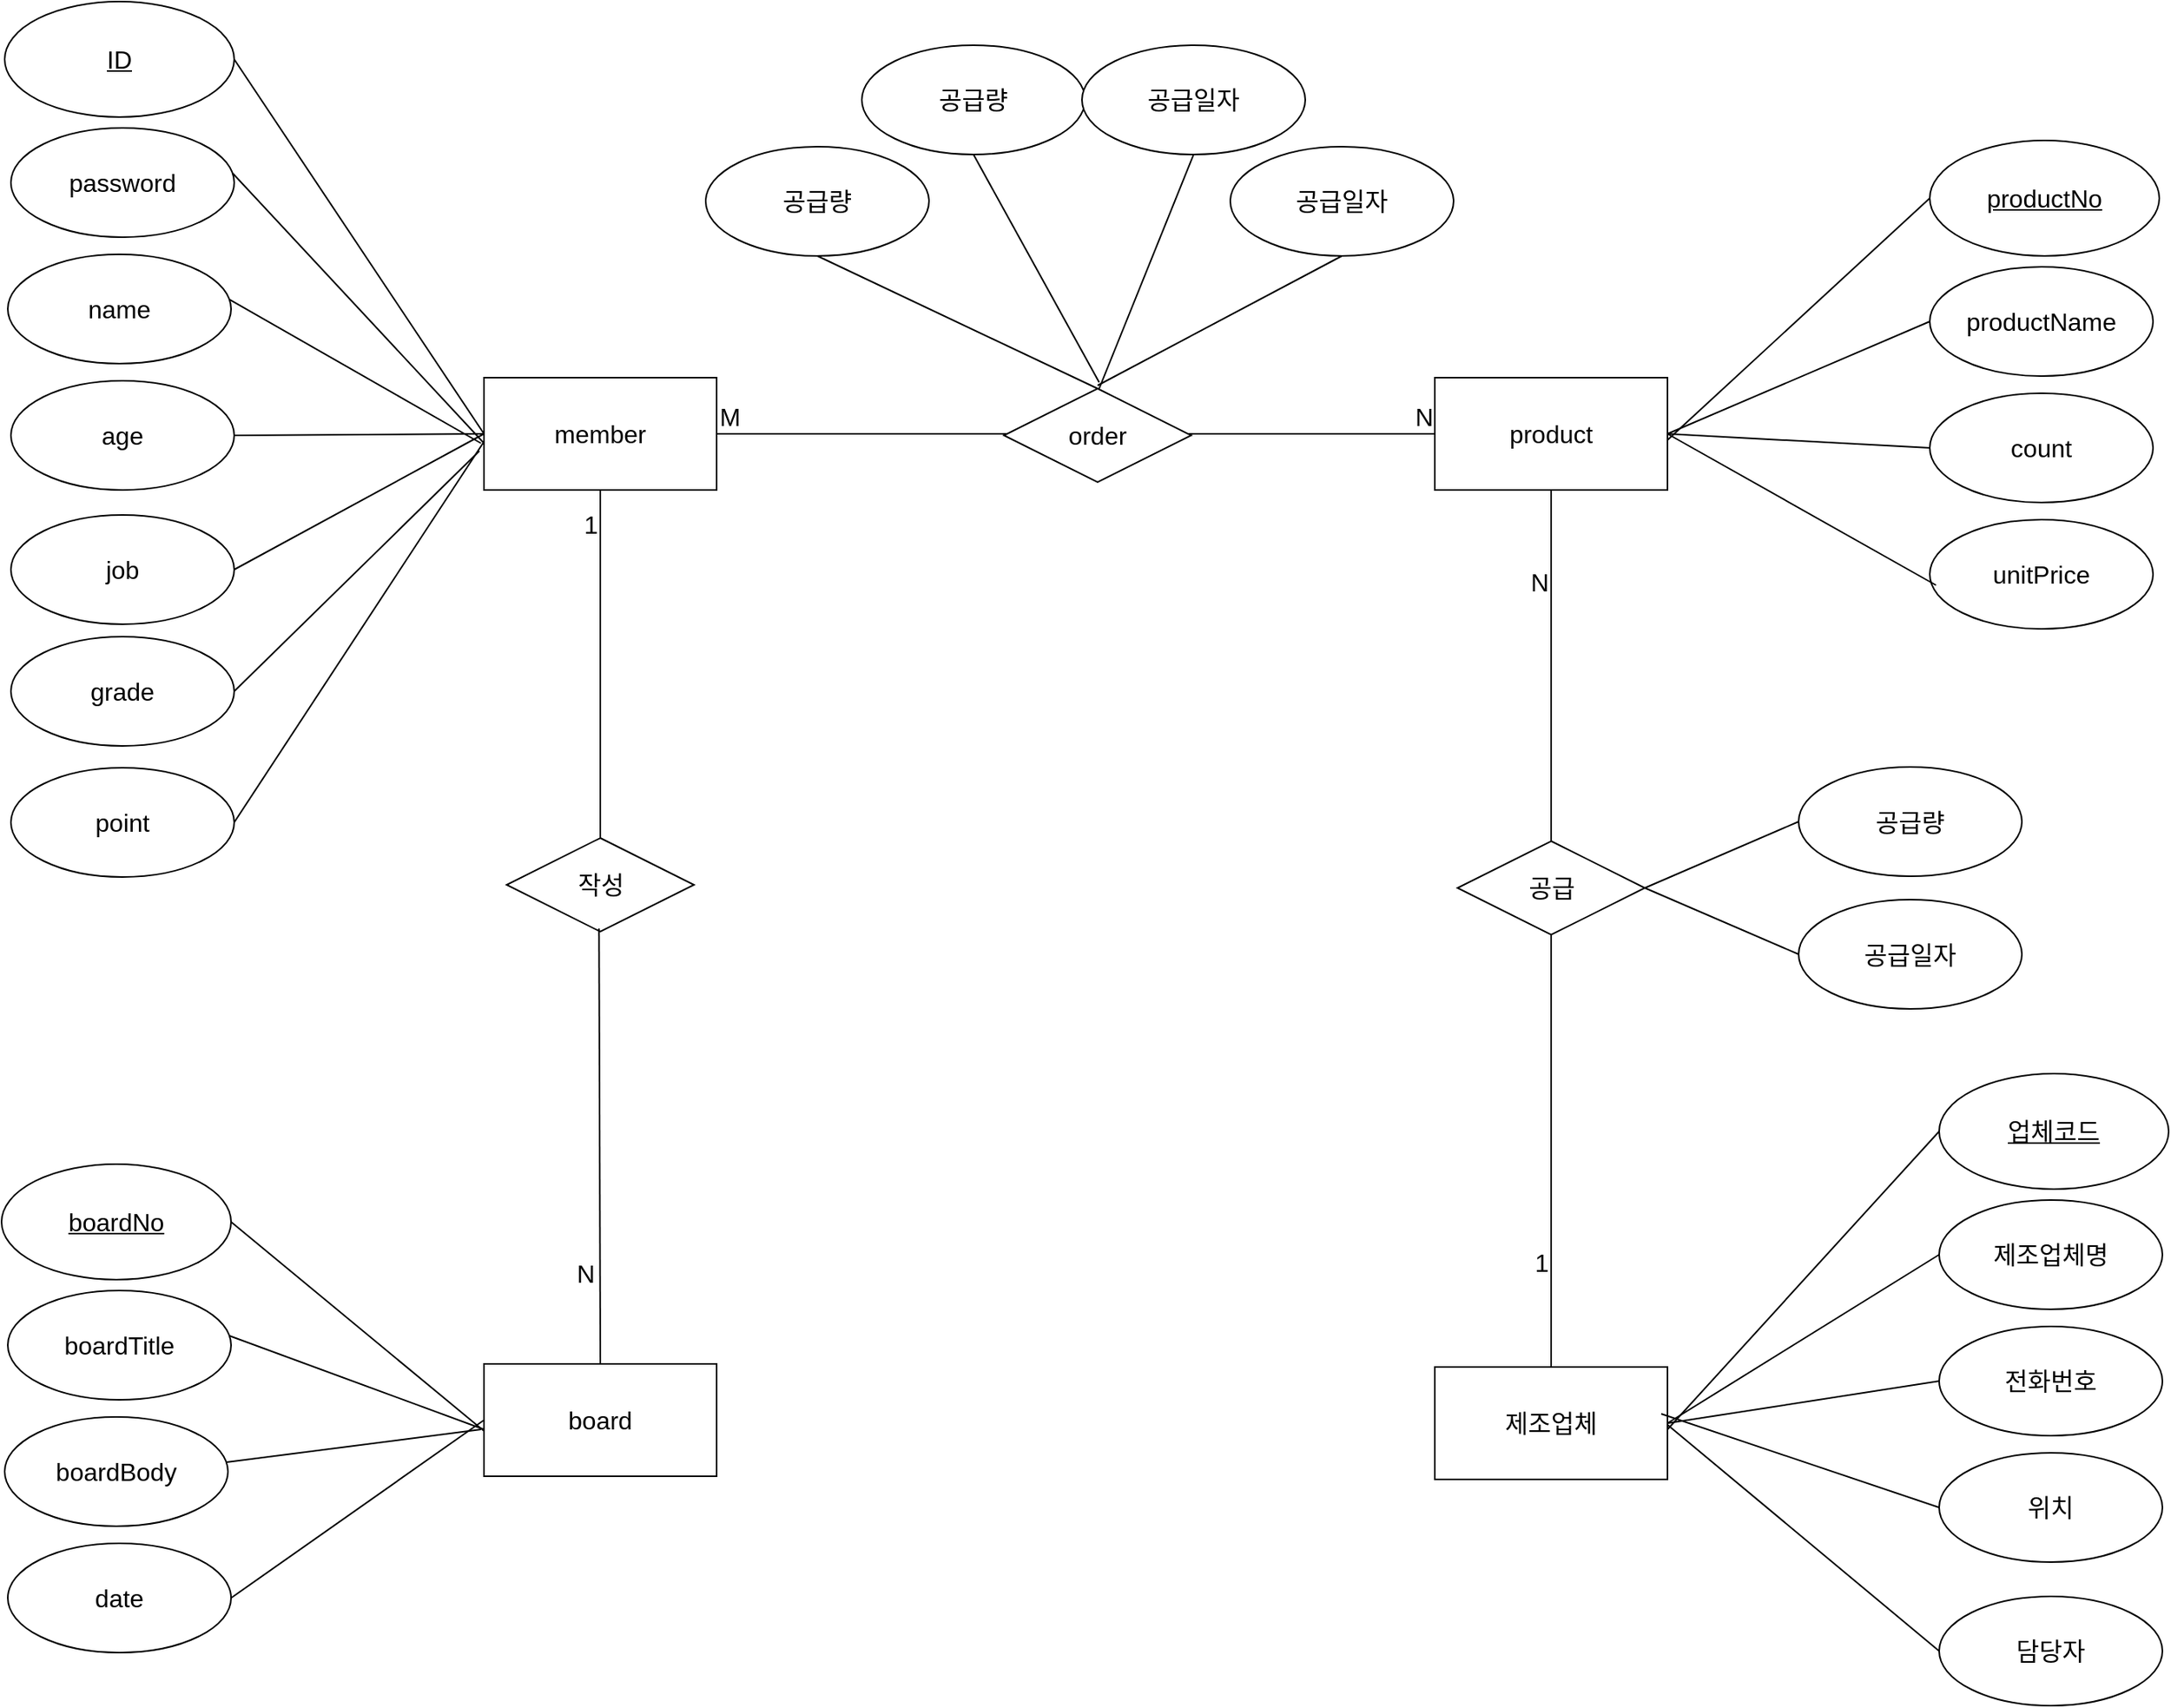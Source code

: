 <mxfile version="23.0.2" type="github" pages="2">
  <diagram name="ERD" id="-iIaKk1JBzuQC21Vn2Nd">
    <mxGraphModel dx="1417" dy="1983" grid="0" gridSize="10" guides="1" tooltips="1" connect="1" arrows="1" fold="1" page="0" pageScale="1" pageWidth="827" pageHeight="1169" math="0" shadow="0">
      <root>
        <mxCell id="0" />
        <mxCell id="1" parent="0" />
        <mxCell id="GRcVjbDo0aJ7J6Tk5DBw-1" value="member" style="html=1;dashed=0;whiteSpace=wrap;fontSize=16;" vertex="1" parent="1">
          <mxGeometry x="22" y="-545" width="149" height="72" as="geometry" />
        </mxCell>
        <mxCell id="GRcVjbDo0aJ7J6Tk5DBw-2" value="product" style="html=1;dashed=0;whiteSpace=wrap;fontSize=16;" vertex="1" parent="1">
          <mxGeometry x="631" y="-545" width="149" height="72" as="geometry" />
        </mxCell>
        <mxCell id="GRcVjbDo0aJ7J6Tk5DBw-3" value="ID" style="ellipse;whiteSpace=wrap;html=1;align=center;fontStyle=4;fontSize=16;" vertex="1" parent="1">
          <mxGeometry x="-285" y="-786" width="147" height="74" as="geometry" />
        </mxCell>
        <mxCell id="GRcVjbDo0aJ7J6Tk5DBw-6" value="password" style="ellipse;whiteSpace=wrap;html=1;align=center;fontSize=16;" vertex="1" parent="1">
          <mxGeometry x="-281" y="-705" width="143" height="70" as="geometry" />
        </mxCell>
        <mxCell id="GRcVjbDo0aJ7J6Tk5DBw-7" value="name" style="ellipse;whiteSpace=wrap;html=1;align=center;fontSize=16;" vertex="1" parent="1">
          <mxGeometry x="-283" y="-624" width="143" height="70" as="geometry" />
        </mxCell>
        <mxCell id="GRcVjbDo0aJ7J6Tk5DBw-8" value="age" style="ellipse;whiteSpace=wrap;html=1;align=center;fontSize=16;" vertex="1" parent="1">
          <mxGeometry x="-281" y="-543" width="143" height="70" as="geometry" />
        </mxCell>
        <mxCell id="GRcVjbDo0aJ7J6Tk5DBw-9" value="job" style="ellipse;whiteSpace=wrap;html=1;align=center;fontSize=16;" vertex="1" parent="1">
          <mxGeometry x="-281" y="-457" width="143" height="70" as="geometry" />
        </mxCell>
        <mxCell id="GRcVjbDo0aJ7J6Tk5DBw-10" value="grade" style="ellipse;whiteSpace=wrap;html=1;align=center;fontSize=16;" vertex="1" parent="1">
          <mxGeometry x="-281" y="-379" width="143" height="70" as="geometry" />
        </mxCell>
        <mxCell id="GRcVjbDo0aJ7J6Tk5DBw-11" value="point" style="ellipse;whiteSpace=wrap;html=1;align=center;fontSize=16;" vertex="1" parent="1">
          <mxGeometry x="-281" y="-295" width="143" height="70" as="geometry" />
        </mxCell>
        <mxCell id="GRcVjbDo0aJ7J6Tk5DBw-12" value="productNo" style="ellipse;whiteSpace=wrap;html=1;align=center;fontStyle=4;fontSize=16;" vertex="1" parent="1">
          <mxGeometry x="948" y="-697" width="147" height="74" as="geometry" />
        </mxCell>
        <mxCell id="GRcVjbDo0aJ7J6Tk5DBw-13" value="productName" style="ellipse;whiteSpace=wrap;html=1;align=center;fontSize=16;" vertex="1" parent="1">
          <mxGeometry x="948" y="-616" width="143" height="70" as="geometry" />
        </mxCell>
        <mxCell id="GRcVjbDo0aJ7J6Tk5DBw-14" value="count" style="ellipse;whiteSpace=wrap;html=1;align=center;fontSize=16;" vertex="1" parent="1">
          <mxGeometry x="948" y="-535" width="143" height="70" as="geometry" />
        </mxCell>
        <mxCell id="GRcVjbDo0aJ7J6Tk5DBw-15" value="unitPrice" style="ellipse;whiteSpace=wrap;html=1;align=center;fontSize=16;" vertex="1" parent="1">
          <mxGeometry x="948" y="-454" width="143" height="70" as="geometry" />
        </mxCell>
        <mxCell id="GRcVjbDo0aJ7J6Tk5DBw-27" value="" style="endArrow=none;html=1;rounded=0;fontSize=12;startSize=8;endSize=8;curved=1;entryX=0;entryY=0.5;entryDx=0;entryDy=0;" edge="1" parent="1" target="GRcVjbDo0aJ7J6Tk5DBw-12">
          <mxGeometry width="50" height="50" relative="1" as="geometry">
            <mxPoint x="780" y="-505" as="sourcePoint" />
            <mxPoint x="830" y="-564" as="targetPoint" />
          </mxGeometry>
        </mxCell>
        <mxCell id="GRcVjbDo0aJ7J6Tk5DBw-28" value="" style="endArrow=none;html=1;rounded=0;fontSize=12;startSize=8;endSize=8;curved=1;entryX=0;entryY=0.5;entryDx=0;entryDy=0;" edge="1" parent="1" target="GRcVjbDo0aJ7J6Tk5DBw-13">
          <mxGeometry width="50" height="50" relative="1" as="geometry">
            <mxPoint x="780" y="-509" as="sourcePoint" />
            <mxPoint x="962" y="-739" as="targetPoint" />
          </mxGeometry>
        </mxCell>
        <mxCell id="GRcVjbDo0aJ7J6Tk5DBw-29" value="" style="endArrow=none;html=1;rounded=0;fontSize=12;startSize=8;endSize=8;curved=1;entryX=0;entryY=0.5;entryDx=0;entryDy=0;exitX=1;exitY=0.5;exitDx=0;exitDy=0;" edge="1" parent="1" source="GRcVjbDo0aJ7J6Tk5DBw-2" target="GRcVjbDo0aJ7J6Tk5DBw-14">
          <mxGeometry width="50" height="50" relative="1" as="geometry">
            <mxPoint x="800" y="-494" as="sourcePoint" />
            <mxPoint x="972" y="-729" as="targetPoint" />
          </mxGeometry>
        </mxCell>
        <mxCell id="GRcVjbDo0aJ7J6Tk5DBw-30" value="" style="endArrow=none;html=1;rounded=0;fontSize=12;startSize=8;endSize=8;curved=1;entryX=0.028;entryY=0.6;entryDx=0;entryDy=0;entryPerimeter=0;" edge="1" parent="1" target="GRcVjbDo0aJ7J6Tk5DBw-15">
          <mxGeometry width="50" height="50" relative="1" as="geometry">
            <mxPoint x="780" y="-509" as="sourcePoint" />
            <mxPoint x="982" y="-719" as="targetPoint" />
          </mxGeometry>
        </mxCell>
        <mxCell id="GRcVjbDo0aJ7J6Tk5DBw-31" value="" style="endArrow=none;html=1;rounded=0;fontSize=12;startSize=8;endSize=8;curved=1;entryX=1;entryY=0.5;entryDx=0;entryDy=0;exitX=0;exitY=0.5;exitDx=0;exitDy=0;" edge="1" parent="1" source="GRcVjbDo0aJ7J6Tk5DBw-1" target="GRcVjbDo0aJ7J6Tk5DBw-3">
          <mxGeometry width="50" height="50" relative="1" as="geometry">
            <mxPoint x="62" y="-336" as="sourcePoint" />
            <mxPoint x="234" y="-571" as="targetPoint" />
          </mxGeometry>
        </mxCell>
        <mxCell id="GRcVjbDo0aJ7J6Tk5DBw-32" value="" style="endArrow=none;html=1;rounded=0;fontSize=12;startSize=8;endSize=8;curved=1;entryX=0.993;entryY=0.414;entryDx=0;entryDy=0;entryPerimeter=0;" edge="1" parent="1" target="GRcVjbDo0aJ7J6Tk5DBw-6">
          <mxGeometry width="50" height="50" relative="1" as="geometry">
            <mxPoint x="22" y="-503" as="sourcePoint" />
            <mxPoint x="-128" y="-739" as="targetPoint" />
          </mxGeometry>
        </mxCell>
        <mxCell id="GRcVjbDo0aJ7J6Tk5DBw-33" value="" style="endArrow=none;html=1;rounded=0;fontSize=12;startSize=8;endSize=8;curved=1;entryX=0.993;entryY=0.414;entryDx=0;entryDy=0;entryPerimeter=0;" edge="1" parent="1" target="GRcVjbDo0aJ7J6Tk5DBw-7">
          <mxGeometry width="50" height="50" relative="1" as="geometry">
            <mxPoint x="20" y="-503" as="sourcePoint" />
            <mxPoint x="-118" y="-729" as="targetPoint" />
          </mxGeometry>
        </mxCell>
        <mxCell id="GRcVjbDo0aJ7J6Tk5DBw-34" value="" style="endArrow=none;html=1;rounded=0;fontSize=12;startSize=8;endSize=8;curved=1;entryX=1;entryY=0.5;entryDx=0;entryDy=0;exitX=0;exitY=0.5;exitDx=0;exitDy=0;" edge="1" parent="1" source="GRcVjbDo0aJ7J6Tk5DBw-1" target="GRcVjbDo0aJ7J6Tk5DBw-8">
          <mxGeometry width="50" height="50" relative="1" as="geometry">
            <mxPoint x="52" y="-472" as="sourcePoint" />
            <mxPoint x="-108" y="-719" as="targetPoint" />
          </mxGeometry>
        </mxCell>
        <mxCell id="GRcVjbDo0aJ7J6Tk5DBw-35" value="" style="endArrow=none;html=1;rounded=0;fontSize=12;startSize=8;endSize=8;curved=1;exitX=0;exitY=0.5;exitDx=0;exitDy=0;entryX=1;entryY=0.5;entryDx=0;entryDy=0;" edge="1" parent="1" source="GRcVjbDo0aJ7J6Tk5DBw-1" target="GRcVjbDo0aJ7J6Tk5DBw-9">
          <mxGeometry width="50" height="50" relative="1" as="geometry">
            <mxPoint x="62" y="-462" as="sourcePoint" />
            <mxPoint x="-98" y="-709" as="targetPoint" />
          </mxGeometry>
        </mxCell>
        <mxCell id="GRcVjbDo0aJ7J6Tk5DBw-36" value="" style="endArrow=none;html=1;rounded=0;fontSize=12;startSize=8;endSize=8;curved=1;entryX=1;entryY=0.5;entryDx=0;entryDy=0;exitX=-0.02;exitY=0.653;exitDx=0;exitDy=0;exitPerimeter=0;" edge="1" parent="1" source="GRcVjbDo0aJ7J6Tk5DBw-1" target="GRcVjbDo0aJ7J6Tk5DBw-10">
          <mxGeometry width="50" height="50" relative="1" as="geometry">
            <mxPoint x="72" y="-452" as="sourcePoint" />
            <mxPoint x="-88" y="-699" as="targetPoint" />
          </mxGeometry>
        </mxCell>
        <mxCell id="GRcVjbDo0aJ7J6Tk5DBw-37" value="" style="endArrow=none;html=1;rounded=0;fontSize=12;startSize=8;endSize=8;curved=1;entryX=1;entryY=0.5;entryDx=0;entryDy=0;" edge="1" parent="1" target="GRcVjbDo0aJ7J6Tk5DBw-11">
          <mxGeometry width="50" height="50" relative="1" as="geometry">
            <mxPoint x="22" y="-504" as="sourcePoint" />
            <mxPoint x="-78" y="-689" as="targetPoint" />
          </mxGeometry>
        </mxCell>
        <mxCell id="GRcVjbDo0aJ7J6Tk5DBw-53" value="board" style="html=1;dashed=0;whiteSpace=wrap;fontSize=16;" vertex="1" parent="1">
          <mxGeometry x="22" y="87" width="149" height="72" as="geometry" />
        </mxCell>
        <mxCell id="GRcVjbDo0aJ7J6Tk5DBw-54" value="boardNo" style="ellipse;whiteSpace=wrap;html=1;align=center;fontStyle=4;fontSize=16;" vertex="1" parent="1">
          <mxGeometry x="-287" y="-41" width="147" height="74" as="geometry" />
        </mxCell>
        <mxCell id="GRcVjbDo0aJ7J6Tk5DBw-55" value="boardTitle" style="ellipse;whiteSpace=wrap;html=1;align=center;fontSize=16;" vertex="1" parent="1">
          <mxGeometry x="-283" y="40" width="143" height="70" as="geometry" />
        </mxCell>
        <mxCell id="GRcVjbDo0aJ7J6Tk5DBw-56" value="boardBody" style="ellipse;whiteSpace=wrap;html=1;align=center;fontSize=16;" vertex="1" parent="1">
          <mxGeometry x="-285" y="121" width="143" height="70" as="geometry" />
        </mxCell>
        <mxCell id="GRcVjbDo0aJ7J6Tk5DBw-57" value="date" style="ellipse;whiteSpace=wrap;html=1;align=center;fontSize=16;" vertex="1" parent="1">
          <mxGeometry x="-283" y="202" width="143" height="70" as="geometry" />
        </mxCell>
        <mxCell id="GRcVjbDo0aJ7J6Tk5DBw-61" value="" style="endArrow=none;html=1;rounded=0;fontSize=12;startSize=8;endSize=8;curved=1;entryX=1;entryY=0.5;entryDx=0;entryDy=0;exitX=0;exitY=0.597;exitDx=0;exitDy=0;exitPerimeter=0;" edge="1" parent="1" source="GRcVjbDo0aJ7J6Tk5DBw-53" target="GRcVjbDo0aJ7J6Tk5DBw-54">
          <mxGeometry width="50" height="50" relative="1" as="geometry">
            <mxPoint x="62" y="296" as="sourcePoint" />
            <mxPoint x="234" y="61" as="targetPoint" />
          </mxGeometry>
        </mxCell>
        <mxCell id="GRcVjbDo0aJ7J6Tk5DBw-62" value="" style="endArrow=none;html=1;rounded=0;fontSize=12;startSize=8;endSize=8;curved=1;entryX=0.993;entryY=0.414;entryDx=0;entryDy=0;entryPerimeter=0;" edge="1" parent="1" target="GRcVjbDo0aJ7J6Tk5DBw-55">
          <mxGeometry width="50" height="50" relative="1" as="geometry">
            <mxPoint x="22" y="129" as="sourcePoint" />
            <mxPoint x="-128" y="-107" as="targetPoint" />
          </mxGeometry>
        </mxCell>
        <mxCell id="GRcVjbDo0aJ7J6Tk5DBw-63" value="" style="endArrow=none;html=1;rounded=0;fontSize=12;startSize=8;endSize=8;curved=1;entryX=0.993;entryY=0.414;entryDx=0;entryDy=0;entryPerimeter=0;" edge="1" parent="1" target="GRcVjbDo0aJ7J6Tk5DBw-56">
          <mxGeometry width="50" height="50" relative="1" as="geometry">
            <mxPoint x="20" y="129" as="sourcePoint" />
            <mxPoint x="-118" y="-97" as="targetPoint" />
          </mxGeometry>
        </mxCell>
        <mxCell id="GRcVjbDo0aJ7J6Tk5DBw-64" value="" style="endArrow=none;html=1;rounded=0;fontSize=12;startSize=8;endSize=8;curved=1;entryX=1;entryY=0.5;entryDx=0;entryDy=0;exitX=0;exitY=0.5;exitDx=0;exitDy=0;" edge="1" parent="1" source="GRcVjbDo0aJ7J6Tk5DBw-53" target="GRcVjbDo0aJ7J6Tk5DBw-57">
          <mxGeometry width="50" height="50" relative="1" as="geometry">
            <mxPoint x="52" y="160" as="sourcePoint" />
            <mxPoint x="-108" y="-87" as="targetPoint" />
          </mxGeometry>
        </mxCell>
        <mxCell id="GRcVjbDo0aJ7J6Tk5DBw-68" value="제조업체" style="html=1;dashed=0;whiteSpace=wrap;fontSize=16;" vertex="1" parent="1">
          <mxGeometry x="631" y="89" width="149" height="72" as="geometry" />
        </mxCell>
        <mxCell id="GRcVjbDo0aJ7J6Tk5DBw-69" value="업체코드" style="ellipse;whiteSpace=wrap;html=1;align=center;fontStyle=4;fontSize=16;" vertex="1" parent="1">
          <mxGeometry x="954" y="-99" width="147" height="74" as="geometry" />
        </mxCell>
        <mxCell id="GRcVjbDo0aJ7J6Tk5DBw-70" value="제조업체명" style="ellipse;whiteSpace=wrap;html=1;align=center;fontSize=16;" vertex="1" parent="1">
          <mxGeometry x="954" y="-18" width="143" height="70" as="geometry" />
        </mxCell>
        <mxCell id="GRcVjbDo0aJ7J6Tk5DBw-71" value="전화번호" style="ellipse;whiteSpace=wrap;html=1;align=center;fontSize=16;" vertex="1" parent="1">
          <mxGeometry x="954" y="63" width="143" height="70" as="geometry" />
        </mxCell>
        <mxCell id="GRcVjbDo0aJ7J6Tk5DBw-72" value="위치" style="ellipse;whiteSpace=wrap;html=1;align=center;fontSize=16;" vertex="1" parent="1">
          <mxGeometry x="954" y="144" width="143" height="70" as="geometry" />
        </mxCell>
        <mxCell id="GRcVjbDo0aJ7J6Tk5DBw-73" value="" style="endArrow=none;html=1;rounded=0;fontSize=12;startSize=8;endSize=8;curved=1;entryX=0;entryY=0.5;entryDx=0;entryDy=0;" edge="1" parent="1" target="GRcVjbDo0aJ7J6Tk5DBw-69">
          <mxGeometry width="50" height="50" relative="1" as="geometry">
            <mxPoint x="780" y="129" as="sourcePoint" />
            <mxPoint x="830" y="70" as="targetPoint" />
          </mxGeometry>
        </mxCell>
        <mxCell id="GRcVjbDo0aJ7J6Tk5DBw-74" value="" style="endArrow=none;html=1;rounded=0;fontSize=12;startSize=8;endSize=8;curved=1;entryX=0;entryY=0.5;entryDx=0;entryDy=0;" edge="1" parent="1" target="GRcVjbDo0aJ7J6Tk5DBw-70">
          <mxGeometry width="50" height="50" relative="1" as="geometry">
            <mxPoint x="780" y="125" as="sourcePoint" />
            <mxPoint x="962" y="-105" as="targetPoint" />
          </mxGeometry>
        </mxCell>
        <mxCell id="GRcVjbDo0aJ7J6Tk5DBw-75" value="" style="endArrow=none;html=1;rounded=0;fontSize=12;startSize=8;endSize=8;curved=1;entryX=0;entryY=0.5;entryDx=0;entryDy=0;exitX=1;exitY=0.5;exitDx=0;exitDy=0;" edge="1" parent="1" source="GRcVjbDo0aJ7J6Tk5DBw-68" target="GRcVjbDo0aJ7J6Tk5DBw-71">
          <mxGeometry width="50" height="50" relative="1" as="geometry">
            <mxPoint x="800" y="140" as="sourcePoint" />
            <mxPoint x="972" y="-95" as="targetPoint" />
          </mxGeometry>
        </mxCell>
        <mxCell id="GRcVjbDo0aJ7J6Tk5DBw-76" value="" style="endArrow=none;html=1;rounded=0;fontSize=12;startSize=8;endSize=8;curved=1;entryX=0;entryY=0.5;entryDx=0;entryDy=0;" edge="1" parent="1" target="GRcVjbDo0aJ7J6Tk5DBw-72">
          <mxGeometry width="50" height="50" relative="1" as="geometry">
            <mxPoint x="776" y="119" as="sourcePoint" />
            <mxPoint x="982" y="-85" as="targetPoint" />
          </mxGeometry>
        </mxCell>
        <mxCell id="GRcVjbDo0aJ7J6Tk5DBw-77" value="담당자" style="ellipse;whiteSpace=wrap;html=1;align=center;fontSize=16;" vertex="1" parent="1">
          <mxGeometry x="954" y="236" width="143" height="70" as="geometry" />
        </mxCell>
        <mxCell id="GRcVjbDo0aJ7J6Tk5DBw-78" value="" style="endArrow=none;html=1;rounded=0;fontSize=12;startSize=8;endSize=8;curved=1;entryX=0;entryY=0.5;entryDx=0;entryDy=0;" edge="1" parent="1" target="GRcVjbDo0aJ7J6Tk5DBw-77">
          <mxGeometry width="50" height="50" relative="1" as="geometry">
            <mxPoint x="780" y="126" as="sourcePoint" />
            <mxPoint x="962" y="136" as="targetPoint" />
          </mxGeometry>
        </mxCell>
        <mxCell id="GRcVjbDo0aJ7J6Tk5DBw-82" value="" style="endArrow=none;html=1;rounded=0;fontSize=12;startSize=8;endSize=8;curved=1;entryX=0;entryY=0.5;entryDx=0;entryDy=0;exitX=1;exitY=0.5;exitDx=0;exitDy=0;" edge="1" parent="1" source="GRcVjbDo0aJ7J6Tk5DBw-1" target="GRcVjbDo0aJ7J6Tk5DBw-2">
          <mxGeometry relative="1" as="geometry">
            <mxPoint x="171" y="-289" as="sourcePoint" />
            <mxPoint x="355" y="-295" as="targetPoint" />
          </mxGeometry>
        </mxCell>
        <mxCell id="GRcVjbDo0aJ7J6Tk5DBw-83" value="M" style="resizable=0;html=1;whiteSpace=wrap;align=left;verticalAlign=bottom;fontSize=16;" connectable="0" vertex="1" parent="GRcVjbDo0aJ7J6Tk5DBw-82">
          <mxGeometry x="-1" relative="1" as="geometry" />
        </mxCell>
        <mxCell id="GRcVjbDo0aJ7J6Tk5DBw-84" value="N" style="resizable=0;html=1;whiteSpace=wrap;align=right;verticalAlign=bottom;fontSize=16;" connectable="0" vertex="1" parent="GRcVjbDo0aJ7J6Tk5DBw-82">
          <mxGeometry x="1" relative="1" as="geometry" />
        </mxCell>
        <mxCell id="GRcVjbDo0aJ7J6Tk5DBw-79" value="order" style="shape=rhombus;perimeter=rhombusPerimeter;whiteSpace=wrap;html=1;align=center;fontSize=16;" vertex="1" parent="1">
          <mxGeometry x="355" y="-538" width="120" height="60" as="geometry" />
        </mxCell>
        <mxCell id="GRcVjbDo0aJ7J6Tk5DBw-86" value="공급" style="shape=rhombus;perimeter=rhombusPerimeter;whiteSpace=wrap;html=1;align=center;fontSize=16;" vertex="1" parent="1">
          <mxGeometry x="645.5" y="-248" width="120" height="60" as="geometry" />
        </mxCell>
        <mxCell id="GRcVjbDo0aJ7J6Tk5DBw-87" value="" style="endArrow=none;html=1;rounded=0;fontSize=12;startSize=8;endSize=8;curved=1;exitX=0.5;exitY=1;exitDx=0;exitDy=0;" edge="1" parent="1" source="GRcVjbDo0aJ7J6Tk5DBw-86" target="GRcVjbDo0aJ7J6Tk5DBw-68">
          <mxGeometry relative="1" as="geometry">
            <mxPoint x="679" y="-125" as="sourcePoint" />
            <mxPoint x="839" y="-125" as="targetPoint" />
          </mxGeometry>
        </mxCell>
        <mxCell id="GRcVjbDo0aJ7J6Tk5DBw-88" value="1" style="resizable=0;html=1;whiteSpace=wrap;align=right;verticalAlign=bottom;fontSize=16;" connectable="0" vertex="1" parent="GRcVjbDo0aJ7J6Tk5DBw-87">
          <mxGeometry x="1" relative="1" as="geometry">
            <mxPoint y="-56" as="offset" />
          </mxGeometry>
        </mxCell>
        <mxCell id="GRcVjbDo0aJ7J6Tk5DBw-89" value="" style="endArrow=none;html=1;rounded=0;fontSize=12;startSize=8;endSize=8;curved=1;entryX=0.5;entryY=1;entryDx=0;entryDy=0;exitX=0.5;exitY=0;exitDx=0;exitDy=0;" edge="1" parent="1" source="GRcVjbDo0aJ7J6Tk5DBw-86" target="GRcVjbDo0aJ7J6Tk5DBw-2">
          <mxGeometry relative="1" as="geometry">
            <mxPoint x="679" y="-125" as="sourcePoint" />
            <mxPoint x="839" y="-125" as="targetPoint" />
          </mxGeometry>
        </mxCell>
        <mxCell id="GRcVjbDo0aJ7J6Tk5DBw-90" value="N" style="resizable=0;html=1;whiteSpace=wrap;align=right;verticalAlign=bottom;fontSize=16;" connectable="0" vertex="1" parent="GRcVjbDo0aJ7J6Tk5DBw-89">
          <mxGeometry x="1" relative="1" as="geometry">
            <mxPoint y="70" as="offset" />
          </mxGeometry>
        </mxCell>
        <mxCell id="GRcVjbDo0aJ7J6Tk5DBw-92" value="공급량" style="ellipse;whiteSpace=wrap;html=1;align=center;fontSize=16;" vertex="1" parent="1">
          <mxGeometry x="864" y="-295.5" width="143" height="70" as="geometry" />
        </mxCell>
        <mxCell id="GRcVjbDo0aJ7J6Tk5DBw-93" value="공급일자" style="ellipse;whiteSpace=wrap;html=1;align=center;fontSize=16;" vertex="1" parent="1">
          <mxGeometry x="864" y="-210.5" width="143" height="70" as="geometry" />
        </mxCell>
        <mxCell id="GRcVjbDo0aJ7J6Tk5DBw-94" value="" style="endArrow=none;html=1;rounded=0;fontSize=12;startSize=8;endSize=8;curved=1;exitX=1;exitY=0.5;exitDx=0;exitDy=0;entryX=0;entryY=0.5;entryDx=0;entryDy=0;" edge="1" parent="1" source="GRcVjbDo0aJ7J6Tk5DBw-86" target="GRcVjbDo0aJ7J6Tk5DBw-92">
          <mxGeometry width="50" height="50" relative="1" as="geometry">
            <mxPoint x="735" y="-281" as="sourcePoint" />
            <mxPoint x="907" y="-184" as="targetPoint" />
          </mxGeometry>
        </mxCell>
        <mxCell id="GRcVjbDo0aJ7J6Tk5DBw-95" value="" style="endArrow=none;html=1;rounded=0;fontSize=12;startSize=8;endSize=8;curved=1;exitX=1;exitY=0.5;exitDx=0;exitDy=0;entryX=0;entryY=0.5;entryDx=0;entryDy=0;" edge="1" parent="1" source="GRcVjbDo0aJ7J6Tk5DBw-86" target="GRcVjbDo0aJ7J6Tk5DBw-93">
          <mxGeometry width="50" height="50" relative="1" as="geometry">
            <mxPoint x="769" y="-191" as="sourcePoint" />
            <mxPoint x="875" y="-218" as="targetPoint" />
          </mxGeometry>
        </mxCell>
        <mxCell id="GRcVjbDo0aJ7J6Tk5DBw-96" value="공급량" style="ellipse;whiteSpace=wrap;html=1;align=center;fontSize=16;" vertex="1" parent="1">
          <mxGeometry x="264" y="-758" width="143" height="70" as="geometry" />
        </mxCell>
        <mxCell id="GRcVjbDo0aJ7J6Tk5DBw-97" value="공급일자" style="ellipse;whiteSpace=wrap;html=1;align=center;fontSize=16;" vertex="1" parent="1">
          <mxGeometry x="405" y="-758" width="143" height="70" as="geometry" />
        </mxCell>
        <mxCell id="GRcVjbDo0aJ7J6Tk5DBw-98" value="공급량" style="ellipse;whiteSpace=wrap;html=1;align=center;fontSize=16;" vertex="1" parent="1">
          <mxGeometry x="164" y="-693" width="143" height="70" as="geometry" />
        </mxCell>
        <mxCell id="GRcVjbDo0aJ7J6Tk5DBw-99" value="공급일자" style="ellipse;whiteSpace=wrap;html=1;align=center;fontSize=16;" vertex="1" parent="1">
          <mxGeometry x="500" y="-693" width="143" height="70" as="geometry" />
        </mxCell>
        <mxCell id="GRcVjbDo0aJ7J6Tk5DBw-100" value="" style="endArrow=none;html=1;rounded=0;fontSize=12;startSize=8;endSize=8;curved=1;entryX=0.5;entryY=0;entryDx=0;entryDy=0;exitX=0.5;exitY=1;exitDx=0;exitDy=0;" edge="1" parent="1" source="GRcVjbDo0aJ7J6Tk5DBw-98" target="GRcVjbDo0aJ7J6Tk5DBw-79">
          <mxGeometry width="50" height="50" relative="1" as="geometry">
            <mxPoint x="307" y="-654" as="sourcePoint" />
            <mxPoint x="479" y="-557" as="targetPoint" />
          </mxGeometry>
        </mxCell>
        <mxCell id="GRcVjbDo0aJ7J6Tk5DBw-101" value="" style="endArrow=none;html=1;rounded=0;fontSize=12;startSize=8;endSize=8;curved=1;exitX=0.5;exitY=1;exitDx=0;exitDy=0;" edge="1" parent="1" source="GRcVjbDo0aJ7J6Tk5DBw-96">
          <mxGeometry width="50" height="50" relative="1" as="geometry">
            <mxPoint x="317" y="-648" as="sourcePoint" />
            <mxPoint x="416" y="-542" as="targetPoint" />
          </mxGeometry>
        </mxCell>
        <mxCell id="GRcVjbDo0aJ7J6Tk5DBw-102" value="" style="endArrow=none;html=1;rounded=0;fontSize=12;startSize=8;endSize=8;curved=1;exitX=0.5;exitY=1;exitDx=0;exitDy=0;" edge="1" parent="1" source="GRcVjbDo0aJ7J6Tk5DBw-97">
          <mxGeometry width="50" height="50" relative="1" as="geometry">
            <mxPoint x="330" y="-675" as="sourcePoint" />
            <mxPoint x="416" y="-538" as="targetPoint" />
          </mxGeometry>
        </mxCell>
        <mxCell id="GRcVjbDo0aJ7J6Tk5DBw-103" value="" style="endArrow=none;html=1;rounded=0;fontSize=12;startSize=8;endSize=8;curved=1;exitX=0.5;exitY=1;exitDx=0;exitDy=0;" edge="1" parent="1" source="GRcVjbDo0aJ7J6Tk5DBw-99">
          <mxGeometry width="50" height="50" relative="1" as="geometry">
            <mxPoint x="487" y="-678" as="sourcePoint" />
            <mxPoint x="415" y="-540" as="targetPoint" />
          </mxGeometry>
        </mxCell>
        <mxCell id="GRcVjbDo0aJ7J6Tk5DBw-104" value="작성" style="shape=rhombus;perimeter=rhombusPerimeter;whiteSpace=wrap;html=1;align=center;fontSize=16;" vertex="1" parent="1">
          <mxGeometry x="36.5" y="-250" width="120" height="60" as="geometry" />
        </mxCell>
        <mxCell id="GRcVjbDo0aJ7J6Tk5DBw-105" value="" style="endArrow=none;html=1;rounded=0;fontSize=12;startSize=8;endSize=8;curved=1;exitX=0.5;exitY=1;exitDx=0;exitDy=0;entryX=0.5;entryY=0;entryDx=0;entryDy=0;" edge="1" parent="1" source="GRcVjbDo0aJ7J6Tk5DBw-1" target="GRcVjbDo0aJ7J6Tk5DBw-104">
          <mxGeometry relative="1" as="geometry">
            <mxPoint x="92" y="-440" as="sourcePoint" />
            <mxPoint x="92" y="-163" as="targetPoint" />
          </mxGeometry>
        </mxCell>
        <mxCell id="GRcVjbDo0aJ7J6Tk5DBw-106" value="1" style="resizable=0;html=1;whiteSpace=wrap;align=right;verticalAlign=bottom;fontSize=16;" connectable="0" vertex="1" parent="GRcVjbDo0aJ7J6Tk5DBw-105">
          <mxGeometry x="1" relative="1" as="geometry">
            <mxPoint y="-190" as="offset" />
          </mxGeometry>
        </mxCell>
        <mxCell id="GRcVjbDo0aJ7J6Tk5DBw-107" value="" style="endArrow=none;html=1;rounded=0;fontSize=12;startSize=8;endSize=8;curved=1;entryX=0.493;entryY=0.967;entryDx=0;entryDy=0;exitX=0.5;exitY=0;exitDx=0;exitDy=0;entryPerimeter=0;" edge="1" parent="1" source="GRcVjbDo0aJ7J6Tk5DBw-53" target="GRcVjbDo0aJ7J6Tk5DBw-104">
          <mxGeometry relative="1" as="geometry">
            <mxPoint x="95.67" y="45" as="sourcePoint" />
            <mxPoint x="95.67" y="-180" as="targetPoint" />
          </mxGeometry>
        </mxCell>
        <mxCell id="GRcVjbDo0aJ7J6Tk5DBw-108" value="N" style="resizable=0;html=1;whiteSpace=wrap;align=right;verticalAlign=bottom;fontSize=16;" connectable="0" vertex="1" parent="GRcVjbDo0aJ7J6Tk5DBw-107">
          <mxGeometry x="1" relative="1" as="geometry">
            <mxPoint x="-1" y="232" as="offset" />
          </mxGeometry>
        </mxCell>
      </root>
    </mxGraphModel>
  </diagram>
  <diagram id="pnoKeeKRDMmqrS5QViK-" name="페이지-2">
    <mxGraphModel dx="2074" dy="1230" grid="0" gridSize="10" guides="1" tooltips="1" connect="1" arrows="1" fold="1" page="0" pageScale="1" pageWidth="827" pageHeight="1169" math="0" shadow="0">
      <root>
        <mxCell id="0" />
        <mxCell id="1" parent="0" />
        <mxCell id="lcaysu6NAjwcSc_xv_KD-1" value="MEMBERS" style="shape=table;startSize=30;container=1;collapsible=1;childLayout=tableLayout;fixedRows=1;rowLines=0;fontStyle=1;align=center;resizeLast=1;html=1;whiteSpace=wrap;fontSize=16;" vertex="1" parent="1">
          <mxGeometry x="-108" y="-174" width="180" height="270" as="geometry" />
        </mxCell>
        <mxCell id="lcaysu6NAjwcSc_xv_KD-2" value="" style="shape=tableRow;horizontal=0;startSize=0;swimlaneHead=0;swimlaneBody=0;fillColor=none;collapsible=0;dropTarget=0;points=[[0,0.5],[1,0.5]];portConstraint=eastwest;top=0;left=0;right=0;bottom=0;html=1;fontSize=16;" vertex="1" parent="lcaysu6NAjwcSc_xv_KD-1">
          <mxGeometry y="30" width="180" height="30" as="geometry" />
        </mxCell>
        <mxCell id="lcaysu6NAjwcSc_xv_KD-3" value="PK" style="shape=partialRectangle;connectable=0;fillColor=none;top=0;left=0;bottom=0;right=0;fontStyle=1;overflow=hidden;html=1;whiteSpace=wrap;fontSize=16;" vertex="1" parent="lcaysu6NAjwcSc_xv_KD-2">
          <mxGeometry width="60" height="30" as="geometry">
            <mxRectangle width="60" height="30" as="alternateBounds" />
          </mxGeometry>
        </mxCell>
        <mxCell id="lcaysu6NAjwcSc_xv_KD-4" value="MEMBERID" style="shape=partialRectangle;connectable=0;fillColor=none;top=0;left=0;bottom=0;right=0;align=left;spacingLeft=6;fontStyle=5;overflow=hidden;html=1;whiteSpace=wrap;fontSize=16;" vertex="1" parent="lcaysu6NAjwcSc_xv_KD-2">
          <mxGeometry x="60" width="120" height="30" as="geometry">
            <mxRectangle width="120" height="30" as="alternateBounds" />
          </mxGeometry>
        </mxCell>
        <mxCell id="lcaysu6NAjwcSc_xv_KD-5" value="" style="shape=tableRow;horizontal=0;startSize=0;swimlaneHead=0;swimlaneBody=0;fillColor=none;collapsible=0;dropTarget=0;points=[[0,0.5],[1,0.5]];portConstraint=eastwest;top=0;left=0;right=0;bottom=1;html=1;fontSize=16;" vertex="1" parent="lcaysu6NAjwcSc_xv_KD-1">
          <mxGeometry y="60" width="180" height="30" as="geometry" />
        </mxCell>
        <mxCell id="lcaysu6NAjwcSc_xv_KD-6" value="" style="shape=partialRectangle;connectable=0;fillColor=none;top=0;left=0;bottom=0;right=0;fontStyle=1;overflow=hidden;html=1;whiteSpace=wrap;fontSize=16;" vertex="1" parent="lcaysu6NAjwcSc_xv_KD-5">
          <mxGeometry width="60" height="30" as="geometry">
            <mxRectangle width="60" height="30" as="alternateBounds" />
          </mxGeometry>
        </mxCell>
        <mxCell id="lcaysu6NAjwcSc_xv_KD-7" value="" style="shape=partialRectangle;connectable=0;fillColor=none;top=0;left=0;bottom=0;right=0;align=left;spacingLeft=6;fontStyle=5;overflow=hidden;html=1;whiteSpace=wrap;fontSize=16;" vertex="1" parent="lcaysu6NAjwcSc_xv_KD-5">
          <mxGeometry x="60" width="120" height="30" as="geometry">
            <mxRectangle width="120" height="30" as="alternateBounds" />
          </mxGeometry>
        </mxCell>
        <mxCell id="lcaysu6NAjwcSc_xv_KD-8" value="" style="shape=tableRow;horizontal=0;startSize=0;swimlaneHead=0;swimlaneBody=0;fillColor=none;collapsible=0;dropTarget=0;points=[[0,0.5],[1,0.5]];portConstraint=eastwest;top=0;left=0;right=0;bottom=0;html=1;fontSize=16;" vertex="1" parent="lcaysu6NAjwcSc_xv_KD-1">
          <mxGeometry y="90" width="180" height="30" as="geometry" />
        </mxCell>
        <mxCell id="lcaysu6NAjwcSc_xv_KD-9" value="" style="shape=partialRectangle;connectable=0;fillColor=none;top=0;left=0;bottom=0;right=0;editable=1;overflow=hidden;html=1;whiteSpace=wrap;fontSize=16;" vertex="1" parent="lcaysu6NAjwcSc_xv_KD-8">
          <mxGeometry width="60" height="30" as="geometry">
            <mxRectangle width="60" height="30" as="alternateBounds" />
          </mxGeometry>
        </mxCell>
        <mxCell id="lcaysu6NAjwcSc_xv_KD-10" value="PASSWORD&lt;br&gt;" style="shape=partialRectangle;connectable=0;fillColor=none;top=0;left=0;bottom=0;right=0;align=left;spacingLeft=6;overflow=hidden;html=1;whiteSpace=wrap;fontSize=16;" vertex="1" parent="lcaysu6NAjwcSc_xv_KD-8">
          <mxGeometry x="60" width="120" height="30" as="geometry">
            <mxRectangle width="120" height="30" as="alternateBounds" />
          </mxGeometry>
        </mxCell>
        <mxCell id="lcaysu6NAjwcSc_xv_KD-11" value="" style="shape=tableRow;horizontal=0;startSize=0;swimlaneHead=0;swimlaneBody=0;fillColor=none;collapsible=0;dropTarget=0;points=[[0,0.5],[1,0.5]];portConstraint=eastwest;top=0;left=0;right=0;bottom=0;html=1;fontSize=16;" vertex="1" parent="lcaysu6NAjwcSc_xv_KD-1">
          <mxGeometry y="120" width="180" height="30" as="geometry" />
        </mxCell>
        <mxCell id="lcaysu6NAjwcSc_xv_KD-12" value="" style="shape=partialRectangle;connectable=0;fillColor=none;top=0;left=0;bottom=0;right=0;editable=1;overflow=hidden;html=1;whiteSpace=wrap;fontSize=16;" vertex="1" parent="lcaysu6NAjwcSc_xv_KD-11">
          <mxGeometry width="60" height="30" as="geometry">
            <mxRectangle width="60" height="30" as="alternateBounds" />
          </mxGeometry>
        </mxCell>
        <mxCell id="lcaysu6NAjwcSc_xv_KD-13" value="NAME" style="shape=partialRectangle;connectable=0;fillColor=none;top=0;left=0;bottom=0;right=0;align=left;spacingLeft=6;overflow=hidden;html=1;whiteSpace=wrap;fontSize=16;" vertex="1" parent="lcaysu6NAjwcSc_xv_KD-11">
          <mxGeometry x="60" width="120" height="30" as="geometry">
            <mxRectangle width="120" height="30" as="alternateBounds" />
          </mxGeometry>
        </mxCell>
        <mxCell id="lcaysu6NAjwcSc_xv_KD-14" value="" style="shape=tableRow;horizontal=0;startSize=0;swimlaneHead=0;swimlaneBody=0;fillColor=none;collapsible=0;dropTarget=0;points=[[0,0.5],[1,0.5]];portConstraint=eastwest;top=0;left=0;right=0;bottom=0;html=1;fontSize=16;" vertex="1" parent="lcaysu6NAjwcSc_xv_KD-1">
          <mxGeometry y="150" width="180" height="30" as="geometry" />
        </mxCell>
        <mxCell id="lcaysu6NAjwcSc_xv_KD-15" value="" style="shape=partialRectangle;connectable=0;fillColor=none;top=0;left=0;bottom=0;right=0;editable=1;overflow=hidden;html=1;whiteSpace=wrap;fontSize=16;" vertex="1" parent="lcaysu6NAjwcSc_xv_KD-14">
          <mxGeometry width="60" height="30" as="geometry">
            <mxRectangle width="60" height="30" as="alternateBounds" />
          </mxGeometry>
        </mxCell>
        <mxCell id="lcaysu6NAjwcSc_xv_KD-16" value="AGE" style="shape=partialRectangle;connectable=0;fillColor=none;top=0;left=0;bottom=0;right=0;align=left;spacingLeft=6;overflow=hidden;html=1;whiteSpace=wrap;fontSize=16;" vertex="1" parent="lcaysu6NAjwcSc_xv_KD-14">
          <mxGeometry x="60" width="120" height="30" as="geometry">
            <mxRectangle width="120" height="30" as="alternateBounds" />
          </mxGeometry>
        </mxCell>
        <mxCell id="lcaysu6NAjwcSc_xv_KD-17" value="" style="shape=tableRow;horizontal=0;startSize=0;swimlaneHead=0;swimlaneBody=0;fillColor=none;collapsible=0;dropTarget=0;points=[[0,0.5],[1,0.5]];portConstraint=eastwest;top=0;left=0;right=0;bottom=0;html=1;fontSize=16;" vertex="1" parent="lcaysu6NAjwcSc_xv_KD-1">
          <mxGeometry y="180" width="180" height="30" as="geometry" />
        </mxCell>
        <mxCell id="lcaysu6NAjwcSc_xv_KD-18" value="" style="shape=partialRectangle;connectable=0;fillColor=none;top=0;left=0;bottom=0;right=0;editable=1;overflow=hidden;html=1;whiteSpace=wrap;fontSize=16;" vertex="1" parent="lcaysu6NAjwcSc_xv_KD-17">
          <mxGeometry width="60" height="30" as="geometry">
            <mxRectangle width="60" height="30" as="alternateBounds" />
          </mxGeometry>
        </mxCell>
        <mxCell id="lcaysu6NAjwcSc_xv_KD-19" value="JOB" style="shape=partialRectangle;connectable=0;fillColor=none;top=0;left=0;bottom=0;right=0;align=left;spacingLeft=6;overflow=hidden;html=1;whiteSpace=wrap;fontSize=16;" vertex="1" parent="lcaysu6NAjwcSc_xv_KD-17">
          <mxGeometry x="60" width="120" height="30" as="geometry">
            <mxRectangle width="120" height="30" as="alternateBounds" />
          </mxGeometry>
        </mxCell>
        <mxCell id="lcaysu6NAjwcSc_xv_KD-20" value="" style="shape=tableRow;horizontal=0;startSize=0;swimlaneHead=0;swimlaneBody=0;fillColor=none;collapsible=0;dropTarget=0;points=[[0,0.5],[1,0.5]];portConstraint=eastwest;top=0;left=0;right=0;bottom=0;html=1;fontSize=16;" vertex="1" parent="lcaysu6NAjwcSc_xv_KD-1">
          <mxGeometry y="210" width="180" height="30" as="geometry" />
        </mxCell>
        <mxCell id="lcaysu6NAjwcSc_xv_KD-21" value="" style="shape=partialRectangle;connectable=0;fillColor=none;top=0;left=0;bottom=0;right=0;editable=1;overflow=hidden;html=1;whiteSpace=wrap;fontSize=16;" vertex="1" parent="lcaysu6NAjwcSc_xv_KD-20">
          <mxGeometry width="60" height="30" as="geometry">
            <mxRectangle width="60" height="30" as="alternateBounds" />
          </mxGeometry>
        </mxCell>
        <mxCell id="lcaysu6NAjwcSc_xv_KD-22" value="GRADE" style="shape=partialRectangle;connectable=0;fillColor=none;top=0;left=0;bottom=0;right=0;align=left;spacingLeft=6;overflow=hidden;html=1;whiteSpace=wrap;fontSize=16;" vertex="1" parent="lcaysu6NAjwcSc_xv_KD-20">
          <mxGeometry x="60" width="120" height="30" as="geometry">
            <mxRectangle width="120" height="30" as="alternateBounds" />
          </mxGeometry>
        </mxCell>
        <mxCell id="lcaysu6NAjwcSc_xv_KD-23" value="" style="shape=tableRow;horizontal=0;startSize=0;swimlaneHead=0;swimlaneBody=0;fillColor=none;collapsible=0;dropTarget=0;points=[[0,0.5],[1,0.5]];portConstraint=eastwest;top=0;left=0;right=0;bottom=0;html=1;fontSize=16;" vertex="1" parent="lcaysu6NAjwcSc_xv_KD-1">
          <mxGeometry y="240" width="180" height="30" as="geometry" />
        </mxCell>
        <mxCell id="lcaysu6NAjwcSc_xv_KD-24" value="" style="shape=partialRectangle;connectable=0;fillColor=none;top=0;left=0;bottom=0;right=0;editable=1;overflow=hidden;html=1;whiteSpace=wrap;fontSize=16;" vertex="1" parent="lcaysu6NAjwcSc_xv_KD-23">
          <mxGeometry width="60" height="30" as="geometry">
            <mxRectangle width="60" height="30" as="alternateBounds" />
          </mxGeometry>
        </mxCell>
        <mxCell id="lcaysu6NAjwcSc_xv_KD-25" value="POINT" style="shape=partialRectangle;connectable=0;fillColor=none;top=0;left=0;bottom=0;right=0;align=left;spacingLeft=6;overflow=hidden;html=1;whiteSpace=wrap;fontSize=16;" vertex="1" parent="lcaysu6NAjwcSc_xv_KD-23">
          <mxGeometry x="60" width="120" height="30" as="geometry">
            <mxRectangle width="120" height="30" as="alternateBounds" />
          </mxGeometry>
        </mxCell>
        <mxCell id="lcaysu6NAjwcSc_xv_KD-63" value="BOARD" style="shape=table;startSize=30;container=1;collapsible=1;childLayout=tableLayout;fixedRows=1;rowLines=0;fontStyle=1;align=center;resizeLast=1;html=1;whiteSpace=wrap;fontSize=16;" vertex="1" parent="1">
          <mxGeometry x="294" y="-174" width="180" height="180" as="geometry" />
        </mxCell>
        <mxCell id="lcaysu6NAjwcSc_xv_KD-64" value="" style="shape=tableRow;horizontal=0;startSize=0;swimlaneHead=0;swimlaneBody=0;fillColor=none;collapsible=0;dropTarget=0;points=[[0,0.5],[1,0.5]];portConstraint=eastwest;top=0;left=0;right=0;bottom=0;html=1;fontSize=16;" vertex="1" parent="lcaysu6NAjwcSc_xv_KD-63">
          <mxGeometry y="30" width="180" height="30" as="geometry" />
        </mxCell>
        <mxCell id="lcaysu6NAjwcSc_xv_KD-65" value="PK" style="shape=partialRectangle;connectable=0;fillColor=none;top=0;left=0;bottom=0;right=0;fontStyle=1;overflow=hidden;html=1;whiteSpace=wrap;fontSize=16;" vertex="1" parent="lcaysu6NAjwcSc_xv_KD-64">
          <mxGeometry width="60" height="30" as="geometry">
            <mxRectangle width="60" height="30" as="alternateBounds" />
          </mxGeometry>
        </mxCell>
        <mxCell id="lcaysu6NAjwcSc_xv_KD-66" value="BOARDNO" style="shape=partialRectangle;connectable=0;fillColor=none;top=0;left=0;bottom=0;right=0;align=left;spacingLeft=6;fontStyle=5;overflow=hidden;html=1;whiteSpace=wrap;fontSize=16;" vertex="1" parent="lcaysu6NAjwcSc_xv_KD-64">
          <mxGeometry x="60" width="120" height="30" as="geometry">
            <mxRectangle width="120" height="30" as="alternateBounds" />
          </mxGeometry>
        </mxCell>
        <mxCell id="lcaysu6NAjwcSc_xv_KD-67" value="" style="shape=tableRow;horizontal=0;startSize=0;swimlaneHead=0;swimlaneBody=0;fillColor=none;collapsible=0;dropTarget=0;points=[[0,0.5],[1,0.5]];portConstraint=eastwest;top=0;left=0;right=0;bottom=1;html=1;fontSize=16;" vertex="1" parent="lcaysu6NAjwcSc_xv_KD-63">
          <mxGeometry y="60" width="180" height="30" as="geometry" />
        </mxCell>
        <mxCell id="lcaysu6NAjwcSc_xv_KD-68" value="FK" style="shape=partialRectangle;connectable=0;fillColor=none;top=0;left=0;bottom=0;right=0;fontStyle=1;overflow=hidden;html=1;whiteSpace=wrap;fontSize=16;" vertex="1" parent="lcaysu6NAjwcSc_xv_KD-67">
          <mxGeometry width="60" height="30" as="geometry">
            <mxRectangle width="60" height="30" as="alternateBounds" />
          </mxGeometry>
        </mxCell>
        <mxCell id="lcaysu6NAjwcSc_xv_KD-69" value="MEMBERID" style="shape=partialRectangle;connectable=0;fillColor=none;top=0;left=0;bottom=0;right=0;align=left;spacingLeft=6;fontStyle=5;overflow=hidden;html=1;whiteSpace=wrap;fontSize=16;" vertex="1" parent="lcaysu6NAjwcSc_xv_KD-67">
          <mxGeometry x="60" width="120" height="30" as="geometry">
            <mxRectangle width="120" height="30" as="alternateBounds" />
          </mxGeometry>
        </mxCell>
        <mxCell id="lcaysu6NAjwcSc_xv_KD-70" value="" style="shape=tableRow;horizontal=0;startSize=0;swimlaneHead=0;swimlaneBody=0;fillColor=none;collapsible=0;dropTarget=0;points=[[0,0.5],[1,0.5]];portConstraint=eastwest;top=0;left=0;right=0;bottom=0;html=1;fontSize=16;" vertex="1" parent="lcaysu6NAjwcSc_xv_KD-63">
          <mxGeometry y="90" width="180" height="30" as="geometry" />
        </mxCell>
        <mxCell id="lcaysu6NAjwcSc_xv_KD-71" value="" style="shape=partialRectangle;connectable=0;fillColor=none;top=0;left=0;bottom=0;right=0;editable=1;overflow=hidden;html=1;whiteSpace=wrap;fontSize=16;" vertex="1" parent="lcaysu6NAjwcSc_xv_KD-70">
          <mxGeometry width="60" height="30" as="geometry">
            <mxRectangle width="60" height="30" as="alternateBounds" />
          </mxGeometry>
        </mxCell>
        <mxCell id="lcaysu6NAjwcSc_xv_KD-72" value="TITLE" style="shape=partialRectangle;connectable=0;fillColor=none;top=0;left=0;bottom=0;right=0;align=left;spacingLeft=6;overflow=hidden;html=1;whiteSpace=wrap;fontSize=16;" vertex="1" parent="lcaysu6NAjwcSc_xv_KD-70">
          <mxGeometry x="60" width="120" height="30" as="geometry">
            <mxRectangle width="120" height="30" as="alternateBounds" />
          </mxGeometry>
        </mxCell>
        <mxCell id="lcaysu6NAjwcSc_xv_KD-73" value="" style="shape=tableRow;horizontal=0;startSize=0;swimlaneHead=0;swimlaneBody=0;fillColor=none;collapsible=0;dropTarget=0;points=[[0,0.5],[1,0.5]];portConstraint=eastwest;top=0;left=0;right=0;bottom=0;html=1;fontSize=16;" vertex="1" parent="lcaysu6NAjwcSc_xv_KD-63">
          <mxGeometry y="120" width="180" height="30" as="geometry" />
        </mxCell>
        <mxCell id="lcaysu6NAjwcSc_xv_KD-74" value="" style="shape=partialRectangle;connectable=0;fillColor=none;top=0;left=0;bottom=0;right=0;editable=1;overflow=hidden;html=1;whiteSpace=wrap;fontSize=16;" vertex="1" parent="lcaysu6NAjwcSc_xv_KD-73">
          <mxGeometry width="60" height="30" as="geometry">
            <mxRectangle width="60" height="30" as="alternateBounds" />
          </mxGeometry>
        </mxCell>
        <mxCell id="lcaysu6NAjwcSc_xv_KD-75" value="BODY" style="shape=partialRectangle;connectable=0;fillColor=none;top=0;left=0;bottom=0;right=0;align=left;spacingLeft=6;overflow=hidden;html=1;whiteSpace=wrap;fontSize=16;" vertex="1" parent="lcaysu6NAjwcSc_xv_KD-73">
          <mxGeometry x="60" width="120" height="30" as="geometry">
            <mxRectangle width="120" height="30" as="alternateBounds" />
          </mxGeometry>
        </mxCell>
        <mxCell id="lcaysu6NAjwcSc_xv_KD-76" value="" style="shape=tableRow;horizontal=0;startSize=0;swimlaneHead=0;swimlaneBody=0;fillColor=none;collapsible=0;dropTarget=0;points=[[0,0.5],[1,0.5]];portConstraint=eastwest;top=0;left=0;right=0;bottom=0;html=1;fontSize=16;" vertex="1" parent="lcaysu6NAjwcSc_xv_KD-63">
          <mxGeometry y="150" width="180" height="30" as="geometry" />
        </mxCell>
        <mxCell id="lcaysu6NAjwcSc_xv_KD-77" value="" style="shape=partialRectangle;connectable=0;fillColor=none;top=0;left=0;bottom=0;right=0;editable=1;overflow=hidden;html=1;whiteSpace=wrap;fontSize=16;" vertex="1" parent="lcaysu6NAjwcSc_xv_KD-76">
          <mxGeometry width="60" height="30" as="geometry">
            <mxRectangle width="60" height="30" as="alternateBounds" />
          </mxGeometry>
        </mxCell>
        <mxCell id="lcaysu6NAjwcSc_xv_KD-78" value="DATE" style="shape=partialRectangle;connectable=0;fillColor=none;top=0;left=0;bottom=0;right=0;align=left;spacingLeft=6;overflow=hidden;html=1;whiteSpace=wrap;fontSize=16;" vertex="1" parent="lcaysu6NAjwcSc_xv_KD-76">
          <mxGeometry x="60" width="120" height="30" as="geometry">
            <mxRectangle width="120" height="30" as="alternateBounds" />
          </mxGeometry>
        </mxCell>
        <mxCell id="lcaysu6NAjwcSc_xv_KD-91" value="ORDER" style="shape=table;startSize=30;container=1;collapsible=1;childLayout=tableLayout;fixedRows=1;rowLines=0;fontStyle=1;align=center;resizeLast=1;html=1;whiteSpace=wrap;fontSize=16;" vertex="1" parent="1">
          <mxGeometry x="-108" y="158" width="180" height="210" as="geometry" />
        </mxCell>
        <mxCell id="lcaysu6NAjwcSc_xv_KD-92" value="" style="shape=tableRow;horizontal=0;startSize=0;swimlaneHead=0;swimlaneBody=0;fillColor=none;collapsible=0;dropTarget=0;points=[[0,0.5],[1,0.5]];portConstraint=eastwest;top=0;left=0;right=0;bottom=0;html=1;fontSize=16;" vertex="1" parent="lcaysu6NAjwcSc_xv_KD-91">
          <mxGeometry y="30" width="180" height="30" as="geometry" />
        </mxCell>
        <mxCell id="lcaysu6NAjwcSc_xv_KD-93" value="PK" style="shape=partialRectangle;connectable=0;fillColor=none;top=0;left=0;bottom=0;right=0;fontStyle=1;overflow=hidden;html=1;whiteSpace=wrap;fontSize=16;" vertex="1" parent="lcaysu6NAjwcSc_xv_KD-92">
          <mxGeometry width="60" height="30" as="geometry">
            <mxRectangle width="60" height="30" as="alternateBounds" />
          </mxGeometry>
        </mxCell>
        <mxCell id="lcaysu6NAjwcSc_xv_KD-94" value="ORDERNO" style="shape=partialRectangle;connectable=0;fillColor=none;top=0;left=0;bottom=0;right=0;align=left;spacingLeft=6;fontStyle=5;overflow=hidden;html=1;whiteSpace=wrap;fontSize=16;" vertex="1" parent="lcaysu6NAjwcSc_xv_KD-92">
          <mxGeometry x="60" width="120" height="30" as="geometry">
            <mxRectangle width="120" height="30" as="alternateBounds" />
          </mxGeometry>
        </mxCell>
        <mxCell id="lcaysu6NAjwcSc_xv_KD-95" value="" style="shape=tableRow;horizontal=0;startSize=0;swimlaneHead=0;swimlaneBody=0;fillColor=none;collapsible=0;dropTarget=0;points=[[0,0.5],[1,0.5]];portConstraint=eastwest;top=0;left=0;right=0;bottom=1;html=1;fontSize=16;" vertex="1" parent="lcaysu6NAjwcSc_xv_KD-91">
          <mxGeometry y="60" width="180" height="30" as="geometry" />
        </mxCell>
        <mxCell id="lcaysu6NAjwcSc_xv_KD-96" value="FK" style="shape=partialRectangle;connectable=0;fillColor=none;top=0;left=0;bottom=0;right=0;fontStyle=1;overflow=hidden;html=1;whiteSpace=wrap;fontSize=16;" vertex="1" parent="lcaysu6NAjwcSc_xv_KD-95">
          <mxGeometry width="60" height="30" as="geometry">
            <mxRectangle width="60" height="30" as="alternateBounds" />
          </mxGeometry>
        </mxCell>
        <mxCell id="lcaysu6NAjwcSc_xv_KD-97" value="MEMBERID" style="shape=partialRectangle;connectable=0;fillColor=none;top=0;left=0;bottom=0;right=0;align=left;spacingLeft=6;fontStyle=5;overflow=hidden;html=1;whiteSpace=wrap;fontSize=16;" vertex="1" parent="lcaysu6NAjwcSc_xv_KD-95">
          <mxGeometry x="60" width="120" height="30" as="geometry">
            <mxRectangle width="120" height="30" as="alternateBounds" />
          </mxGeometry>
        </mxCell>
        <mxCell id="lcaysu6NAjwcSc_xv_KD-123" value="" style="shape=tableRow;horizontal=0;startSize=0;swimlaneHead=0;swimlaneBody=0;fillColor=none;collapsible=0;dropTarget=0;points=[[0,0.5],[1,0.5]];portConstraint=eastwest;top=0;left=0;right=0;bottom=1;html=1;fontSize=16;" vertex="1" parent="lcaysu6NAjwcSc_xv_KD-91">
          <mxGeometry y="90" width="180" height="30" as="geometry" />
        </mxCell>
        <mxCell id="lcaysu6NAjwcSc_xv_KD-124" value="FK" style="shape=partialRectangle;connectable=0;fillColor=none;top=0;left=0;bottom=0;right=0;fontStyle=1;overflow=hidden;html=1;whiteSpace=wrap;fontSize=16;" vertex="1" parent="lcaysu6NAjwcSc_xv_KD-123">
          <mxGeometry width="60" height="30" as="geometry">
            <mxRectangle width="60" height="30" as="alternateBounds" />
          </mxGeometry>
        </mxCell>
        <mxCell id="lcaysu6NAjwcSc_xv_KD-125" value="PRODUCTNO" style="shape=partialRectangle;connectable=0;fillColor=none;top=0;left=0;bottom=0;right=0;align=left;spacingLeft=6;fontStyle=5;overflow=hidden;html=1;whiteSpace=wrap;fontSize=16;" vertex="1" parent="lcaysu6NAjwcSc_xv_KD-123">
          <mxGeometry x="60" width="120" height="30" as="geometry">
            <mxRectangle width="120" height="30" as="alternateBounds" />
          </mxGeometry>
        </mxCell>
        <mxCell id="lcaysu6NAjwcSc_xv_KD-98" value="" style="shape=tableRow;horizontal=0;startSize=0;swimlaneHead=0;swimlaneBody=0;fillColor=none;collapsible=0;dropTarget=0;points=[[0,0.5],[1,0.5]];portConstraint=eastwest;top=0;left=0;right=0;bottom=0;html=1;fontSize=16;" vertex="1" parent="lcaysu6NAjwcSc_xv_KD-91">
          <mxGeometry y="120" width="180" height="30" as="geometry" />
        </mxCell>
        <mxCell id="lcaysu6NAjwcSc_xv_KD-99" value="" style="shape=partialRectangle;connectable=0;fillColor=none;top=0;left=0;bottom=0;right=0;editable=1;overflow=hidden;html=1;whiteSpace=wrap;fontSize=16;" vertex="1" parent="lcaysu6NAjwcSc_xv_KD-98">
          <mxGeometry width="60" height="30" as="geometry">
            <mxRectangle width="60" height="30" as="alternateBounds" />
          </mxGeometry>
        </mxCell>
        <mxCell id="lcaysu6NAjwcSc_xv_KD-100" value="COUNT" style="shape=partialRectangle;connectable=0;fillColor=none;top=0;left=0;bottom=0;right=0;align=left;spacingLeft=6;overflow=hidden;html=1;whiteSpace=wrap;fontSize=16;" vertex="1" parent="lcaysu6NAjwcSc_xv_KD-98">
          <mxGeometry x="60" width="120" height="30" as="geometry">
            <mxRectangle width="120" height="30" as="alternateBounds" />
          </mxGeometry>
        </mxCell>
        <mxCell id="lcaysu6NAjwcSc_xv_KD-101" value="" style="shape=tableRow;horizontal=0;startSize=0;swimlaneHead=0;swimlaneBody=0;fillColor=none;collapsible=0;dropTarget=0;points=[[0,0.5],[1,0.5]];portConstraint=eastwest;top=0;left=0;right=0;bottom=0;html=1;fontSize=16;" vertex="1" parent="lcaysu6NAjwcSc_xv_KD-91">
          <mxGeometry y="150" width="180" height="30" as="geometry" />
        </mxCell>
        <mxCell id="lcaysu6NAjwcSc_xv_KD-102" value="" style="shape=partialRectangle;connectable=0;fillColor=none;top=0;left=0;bottom=0;right=0;editable=1;overflow=hidden;html=1;whiteSpace=wrap;fontSize=16;" vertex="1" parent="lcaysu6NAjwcSc_xv_KD-101">
          <mxGeometry width="60" height="30" as="geometry">
            <mxRectangle width="60" height="30" as="alternateBounds" />
          </mxGeometry>
        </mxCell>
        <mxCell id="lcaysu6NAjwcSc_xv_KD-103" value="ADDRESS" style="shape=partialRectangle;connectable=0;fillColor=none;top=0;left=0;bottom=0;right=0;align=left;spacingLeft=6;overflow=hidden;html=1;whiteSpace=wrap;fontSize=16;" vertex="1" parent="lcaysu6NAjwcSc_xv_KD-101">
          <mxGeometry x="60" width="120" height="30" as="geometry">
            <mxRectangle width="120" height="30" as="alternateBounds" />
          </mxGeometry>
        </mxCell>
        <mxCell id="lcaysu6NAjwcSc_xv_KD-126" value="" style="shape=tableRow;horizontal=0;startSize=0;swimlaneHead=0;swimlaneBody=0;fillColor=none;collapsible=0;dropTarget=0;points=[[0,0.5],[1,0.5]];portConstraint=eastwest;top=0;left=0;right=0;bottom=0;html=1;fontSize=16;" vertex="1" parent="lcaysu6NAjwcSc_xv_KD-91">
          <mxGeometry y="180" width="180" height="30" as="geometry" />
        </mxCell>
        <mxCell id="lcaysu6NAjwcSc_xv_KD-127" value="" style="shape=partialRectangle;connectable=0;fillColor=none;top=0;left=0;bottom=0;right=0;editable=1;overflow=hidden;html=1;whiteSpace=wrap;fontSize=16;" vertex="1" parent="lcaysu6NAjwcSc_xv_KD-126">
          <mxGeometry width="60" height="30" as="geometry">
            <mxRectangle width="60" height="30" as="alternateBounds" />
          </mxGeometry>
        </mxCell>
        <mxCell id="lcaysu6NAjwcSc_xv_KD-128" value="DATE" style="shape=partialRectangle;connectable=0;fillColor=none;top=0;left=0;bottom=0;right=0;align=left;spacingLeft=6;overflow=hidden;html=1;whiteSpace=wrap;fontSize=16;" vertex="1" parent="lcaysu6NAjwcSc_xv_KD-126">
          <mxGeometry x="60" width="120" height="30" as="geometry">
            <mxRectangle width="120" height="30" as="alternateBounds" />
          </mxGeometry>
        </mxCell>
        <mxCell id="lcaysu6NAjwcSc_xv_KD-104" value="" style="edgeStyle=entityRelationEdgeStyle;fontSize=12;html=1;endArrow=ERoneToMany;startArrow=ERmandOne;rounded=0;startSize=8;endSize=8;curved=1;exitX=1;exitY=0.5;exitDx=0;exitDy=0;entryX=-0.006;entryY=-0.033;entryDx=0;entryDy=0;entryPerimeter=0;" edge="1" parent="1" source="lcaysu6NAjwcSc_xv_KD-11" target="lcaysu6NAjwcSc_xv_KD-70">
          <mxGeometry width="100" height="100" relative="1" as="geometry">
            <mxPoint x="150" y="250" as="sourcePoint" />
            <mxPoint x="265" y="224" as="targetPoint" />
          </mxGeometry>
        </mxCell>
        <mxCell id="lcaysu6NAjwcSc_xv_KD-106" value="1:M" style="edgeLabel;html=1;align=center;verticalAlign=middle;resizable=0;points=[];fontSize=16;" vertex="1" connectable="0" parent="lcaysu6NAjwcSc_xv_KD-104">
          <mxGeometry x="0.253" y="-3" relative="1" as="geometry">
            <mxPoint as="offset" />
          </mxGeometry>
        </mxCell>
        <mxCell id="lcaysu6NAjwcSc_xv_KD-107" value="PRODUCT" style="shape=table;startSize=30;container=1;collapsible=1;childLayout=tableLayout;fixedRows=1;rowLines=0;fontStyle=1;align=center;resizeLast=1;html=1;whiteSpace=wrap;fontSize=16;" vertex="1" parent="1">
          <mxGeometry x="-108" y="420" width="180" height="180" as="geometry" />
        </mxCell>
        <mxCell id="lcaysu6NAjwcSc_xv_KD-108" value="" style="shape=tableRow;horizontal=0;startSize=0;swimlaneHead=0;swimlaneBody=0;fillColor=none;collapsible=0;dropTarget=0;points=[[0,0.5],[1,0.5]];portConstraint=eastwest;top=0;left=0;right=0;bottom=0;html=1;fontSize=16;" vertex="1" parent="lcaysu6NAjwcSc_xv_KD-107">
          <mxGeometry y="30" width="180" height="30" as="geometry" />
        </mxCell>
        <mxCell id="lcaysu6NAjwcSc_xv_KD-109" value="PK" style="shape=partialRectangle;connectable=0;fillColor=none;top=0;left=0;bottom=0;right=0;fontStyle=1;overflow=hidden;html=1;whiteSpace=wrap;fontSize=16;" vertex="1" parent="lcaysu6NAjwcSc_xv_KD-108">
          <mxGeometry width="60" height="30" as="geometry">
            <mxRectangle width="60" height="30" as="alternateBounds" />
          </mxGeometry>
        </mxCell>
        <mxCell id="lcaysu6NAjwcSc_xv_KD-110" value="PRODUCTNO" style="shape=partialRectangle;connectable=0;fillColor=none;top=0;left=0;bottom=0;right=0;align=left;spacingLeft=6;fontStyle=5;overflow=hidden;html=1;whiteSpace=wrap;fontSize=16;" vertex="1" parent="lcaysu6NAjwcSc_xv_KD-108">
          <mxGeometry x="60" width="120" height="30" as="geometry">
            <mxRectangle width="120" height="30" as="alternateBounds" />
          </mxGeometry>
        </mxCell>
        <mxCell id="lcaysu6NAjwcSc_xv_KD-111" value="" style="shape=tableRow;horizontal=0;startSize=0;swimlaneHead=0;swimlaneBody=0;fillColor=none;collapsible=0;dropTarget=0;points=[[0,0.5],[1,0.5]];portConstraint=eastwest;top=0;left=0;right=0;bottom=1;html=1;fontSize=16;" vertex="1" parent="lcaysu6NAjwcSc_xv_KD-107">
          <mxGeometry y="60" width="180" height="30" as="geometry" />
        </mxCell>
        <mxCell id="lcaysu6NAjwcSc_xv_KD-112" value="FK" style="shape=partialRectangle;connectable=0;fillColor=none;top=0;left=0;bottom=0;right=0;fontStyle=1;overflow=hidden;html=1;whiteSpace=wrap;fontSize=16;" vertex="1" parent="lcaysu6NAjwcSc_xv_KD-111">
          <mxGeometry width="60" height="30" as="geometry">
            <mxRectangle width="60" height="30" as="alternateBounds" />
          </mxGeometry>
        </mxCell>
        <mxCell id="lcaysu6NAjwcSc_xv_KD-113" value="업체코드" style="shape=partialRectangle;connectable=0;fillColor=none;top=0;left=0;bottom=0;right=0;align=left;spacingLeft=6;fontStyle=5;overflow=hidden;html=1;whiteSpace=wrap;fontSize=16;" vertex="1" parent="lcaysu6NAjwcSc_xv_KD-111">
          <mxGeometry x="60" width="120" height="30" as="geometry">
            <mxRectangle width="120" height="30" as="alternateBounds" />
          </mxGeometry>
        </mxCell>
        <mxCell id="lcaysu6NAjwcSc_xv_KD-114" value="" style="shape=tableRow;horizontal=0;startSize=0;swimlaneHead=0;swimlaneBody=0;fillColor=none;collapsible=0;dropTarget=0;points=[[0,0.5],[1,0.5]];portConstraint=eastwest;top=0;left=0;right=0;bottom=0;html=1;fontSize=16;" vertex="1" parent="lcaysu6NAjwcSc_xv_KD-107">
          <mxGeometry y="90" width="180" height="30" as="geometry" />
        </mxCell>
        <mxCell id="lcaysu6NAjwcSc_xv_KD-115" value="" style="shape=partialRectangle;connectable=0;fillColor=none;top=0;left=0;bottom=0;right=0;editable=1;overflow=hidden;html=1;whiteSpace=wrap;fontSize=16;" vertex="1" parent="lcaysu6NAjwcSc_xv_KD-114">
          <mxGeometry width="60" height="30" as="geometry">
            <mxRectangle width="60" height="30" as="alternateBounds" />
          </mxGeometry>
        </mxCell>
        <mxCell id="lcaysu6NAjwcSc_xv_KD-116" value="PRODUCTNAME" style="shape=partialRectangle;connectable=0;fillColor=none;top=0;left=0;bottom=0;right=0;align=left;spacingLeft=6;overflow=hidden;html=1;whiteSpace=wrap;fontSize=16;" vertex="1" parent="lcaysu6NAjwcSc_xv_KD-114">
          <mxGeometry x="60" width="120" height="30" as="geometry">
            <mxRectangle width="120" height="30" as="alternateBounds" />
          </mxGeometry>
        </mxCell>
        <mxCell id="lcaysu6NAjwcSc_xv_KD-117" value="" style="shape=tableRow;horizontal=0;startSize=0;swimlaneHead=0;swimlaneBody=0;fillColor=none;collapsible=0;dropTarget=0;points=[[0,0.5],[1,0.5]];portConstraint=eastwest;top=0;left=0;right=0;bottom=0;html=1;fontSize=16;" vertex="1" parent="lcaysu6NAjwcSc_xv_KD-107">
          <mxGeometry y="120" width="180" height="30" as="geometry" />
        </mxCell>
        <mxCell id="lcaysu6NAjwcSc_xv_KD-118" value="" style="shape=partialRectangle;connectable=0;fillColor=none;top=0;left=0;bottom=0;right=0;editable=1;overflow=hidden;html=1;whiteSpace=wrap;fontSize=16;" vertex="1" parent="lcaysu6NAjwcSc_xv_KD-117">
          <mxGeometry width="60" height="30" as="geometry">
            <mxRectangle width="60" height="30" as="alternateBounds" />
          </mxGeometry>
        </mxCell>
        <mxCell id="lcaysu6NAjwcSc_xv_KD-119" value="COUNT" style="shape=partialRectangle;connectable=0;fillColor=none;top=0;left=0;bottom=0;right=0;align=left;spacingLeft=6;overflow=hidden;html=1;whiteSpace=wrap;fontSize=16;" vertex="1" parent="lcaysu6NAjwcSc_xv_KD-117">
          <mxGeometry x="60" width="120" height="30" as="geometry">
            <mxRectangle width="120" height="30" as="alternateBounds" />
          </mxGeometry>
        </mxCell>
        <mxCell id="lcaysu6NAjwcSc_xv_KD-129" value="" style="shape=tableRow;horizontal=0;startSize=0;swimlaneHead=0;swimlaneBody=0;fillColor=none;collapsible=0;dropTarget=0;points=[[0,0.5],[1,0.5]];portConstraint=eastwest;top=0;left=0;right=0;bottom=0;html=1;fontSize=16;" vertex="1" parent="lcaysu6NAjwcSc_xv_KD-107">
          <mxGeometry y="150" width="180" height="30" as="geometry" />
        </mxCell>
        <mxCell id="lcaysu6NAjwcSc_xv_KD-130" value="" style="shape=partialRectangle;connectable=0;fillColor=none;top=0;left=0;bottom=0;right=0;editable=1;overflow=hidden;html=1;whiteSpace=wrap;fontSize=16;" vertex="1" parent="lcaysu6NAjwcSc_xv_KD-129">
          <mxGeometry width="60" height="30" as="geometry">
            <mxRectangle width="60" height="30" as="alternateBounds" />
          </mxGeometry>
        </mxCell>
        <mxCell id="lcaysu6NAjwcSc_xv_KD-131" value="UNITPRICE" style="shape=partialRectangle;connectable=0;fillColor=none;top=0;left=0;bottom=0;right=0;align=left;spacingLeft=6;overflow=hidden;html=1;whiteSpace=wrap;fontSize=16;" vertex="1" parent="lcaysu6NAjwcSc_xv_KD-129">
          <mxGeometry x="60" width="120" height="30" as="geometry">
            <mxRectangle width="120" height="30" as="alternateBounds" />
          </mxGeometry>
        </mxCell>
        <mxCell id="lcaysu6NAjwcSc_xv_KD-132" value="" style="edgeStyle=entityRelationEdgeStyle;fontSize=12;html=1;endArrow=ERoneToMany;startArrow=ERmandOne;rounded=0;startSize=8;endSize=8;curved=1;exitX=1;exitY=0.5;exitDx=0;exitDy=0;entryX=1;entryY=0.5;entryDx=0;entryDy=0;" edge="1" parent="1" target="lcaysu6NAjwcSc_xv_KD-123">
          <mxGeometry width="100" height="100" relative="1" as="geometry">
            <mxPoint x="72" y="496" as="sourcePoint" />
            <mxPoint x="293" y="420" as="targetPoint" />
          </mxGeometry>
        </mxCell>
        <mxCell id="lcaysu6NAjwcSc_xv_KD-134" value="" style="edgeStyle=entityRelationEdgeStyle;fontSize=12;html=1;endArrow=ERoneToMany;startArrow=ERmandOne;rounded=0;startSize=8;endSize=8;curved=1;exitX=1;exitY=0.5;exitDx=0;exitDy=0;entryX=1;entryY=1.167;entryDx=0;entryDy=0;entryPerimeter=0;" edge="1" parent="1" source="lcaysu6NAjwcSc_xv_KD-95" target="lcaysu6NAjwcSc_xv_KD-14">
          <mxGeometry width="100" height="100" relative="1" as="geometry">
            <mxPoint x="139" y="309" as="sourcePoint" />
            <mxPoint x="139" y="76" as="targetPoint" />
          </mxGeometry>
        </mxCell>
        <mxCell id="lcaysu6NAjwcSc_xv_KD-135" value="PRODUCT" style="shape=table;startSize=30;container=1;collapsible=1;childLayout=tableLayout;fixedRows=1;rowLines=0;fontStyle=1;align=center;resizeLast=1;html=1;whiteSpace=wrap;fontSize=16;" vertex="1" parent="1">
          <mxGeometry x="291" y="122" width="180" height="210" as="geometry" />
        </mxCell>
        <mxCell id="lcaysu6NAjwcSc_xv_KD-136" value="" style="shape=tableRow;horizontal=0;startSize=0;swimlaneHead=0;swimlaneBody=0;fillColor=none;collapsible=0;dropTarget=0;points=[[0,0.5],[1,0.5]];portConstraint=eastwest;top=0;left=0;right=0;bottom=0;html=1;fontSize=16;" vertex="1" parent="lcaysu6NAjwcSc_xv_KD-135">
          <mxGeometry y="30" width="180" height="30" as="geometry" />
        </mxCell>
        <mxCell id="lcaysu6NAjwcSc_xv_KD-137" value="PK" style="shape=partialRectangle;connectable=0;fillColor=none;top=0;left=0;bottom=0;right=0;fontStyle=1;overflow=hidden;html=1;whiteSpace=wrap;fontSize=16;" vertex="1" parent="lcaysu6NAjwcSc_xv_KD-136">
          <mxGeometry width="60" height="30" as="geometry">
            <mxRectangle width="60" height="30" as="alternateBounds" />
          </mxGeometry>
        </mxCell>
        <mxCell id="lcaysu6NAjwcSc_xv_KD-138" value="업체코드" style="shape=partialRectangle;connectable=0;fillColor=none;top=0;left=0;bottom=0;right=0;align=left;spacingLeft=6;fontStyle=5;overflow=hidden;html=1;whiteSpace=wrap;fontSize=16;" vertex="1" parent="lcaysu6NAjwcSc_xv_KD-136">
          <mxGeometry x="60" width="120" height="30" as="geometry">
            <mxRectangle width="120" height="30" as="alternateBounds" />
          </mxGeometry>
        </mxCell>
        <mxCell id="lcaysu6NAjwcSc_xv_KD-139" value="" style="shape=tableRow;horizontal=0;startSize=0;swimlaneHead=0;swimlaneBody=0;fillColor=none;collapsible=0;dropTarget=0;points=[[0,0.5],[1,0.5]];portConstraint=eastwest;top=0;left=0;right=0;bottom=1;html=1;fontSize=16;" vertex="1" parent="lcaysu6NAjwcSc_xv_KD-135">
          <mxGeometry y="60" width="180" height="30" as="geometry" />
        </mxCell>
        <mxCell id="lcaysu6NAjwcSc_xv_KD-140" value="" style="shape=partialRectangle;connectable=0;fillColor=none;top=0;left=0;bottom=0;right=0;fontStyle=1;overflow=hidden;html=1;whiteSpace=wrap;fontSize=16;" vertex="1" parent="lcaysu6NAjwcSc_xv_KD-139">
          <mxGeometry width="60" height="30" as="geometry">
            <mxRectangle width="60" height="30" as="alternateBounds" />
          </mxGeometry>
        </mxCell>
        <mxCell id="lcaysu6NAjwcSc_xv_KD-141" value="" style="shape=partialRectangle;connectable=0;fillColor=none;top=0;left=0;bottom=0;right=0;align=left;spacingLeft=6;fontStyle=5;overflow=hidden;html=1;whiteSpace=wrap;fontSize=16;" vertex="1" parent="lcaysu6NAjwcSc_xv_KD-139">
          <mxGeometry x="60" width="120" height="30" as="geometry">
            <mxRectangle width="120" height="30" as="alternateBounds" />
          </mxGeometry>
        </mxCell>
        <mxCell id="lcaysu6NAjwcSc_xv_KD-142" value="" style="shape=tableRow;horizontal=0;startSize=0;swimlaneHead=0;swimlaneBody=0;fillColor=none;collapsible=0;dropTarget=0;points=[[0,0.5],[1,0.5]];portConstraint=eastwest;top=0;left=0;right=0;bottom=0;html=1;fontSize=16;" vertex="1" parent="lcaysu6NAjwcSc_xv_KD-135">
          <mxGeometry y="90" width="180" height="30" as="geometry" />
        </mxCell>
        <mxCell id="lcaysu6NAjwcSc_xv_KD-143" value="" style="shape=partialRectangle;connectable=0;fillColor=none;top=0;left=0;bottom=0;right=0;editable=1;overflow=hidden;html=1;whiteSpace=wrap;fontSize=16;" vertex="1" parent="lcaysu6NAjwcSc_xv_KD-142">
          <mxGeometry width="60" height="30" as="geometry">
            <mxRectangle width="60" height="30" as="alternateBounds" />
          </mxGeometry>
        </mxCell>
        <mxCell id="lcaysu6NAjwcSc_xv_KD-144" value="업체명" style="shape=partialRectangle;connectable=0;fillColor=none;top=0;left=0;bottom=0;right=0;align=left;spacingLeft=6;overflow=hidden;html=1;whiteSpace=wrap;fontSize=16;" vertex="1" parent="lcaysu6NAjwcSc_xv_KD-142">
          <mxGeometry x="60" width="120" height="30" as="geometry">
            <mxRectangle width="120" height="30" as="alternateBounds" />
          </mxGeometry>
        </mxCell>
        <mxCell id="lcaysu6NAjwcSc_xv_KD-145" value="" style="shape=tableRow;horizontal=0;startSize=0;swimlaneHead=0;swimlaneBody=0;fillColor=none;collapsible=0;dropTarget=0;points=[[0,0.5],[1,0.5]];portConstraint=eastwest;top=0;left=0;right=0;bottom=0;html=1;fontSize=16;" vertex="1" parent="lcaysu6NAjwcSc_xv_KD-135">
          <mxGeometry y="120" width="180" height="30" as="geometry" />
        </mxCell>
        <mxCell id="lcaysu6NAjwcSc_xv_KD-146" value="" style="shape=partialRectangle;connectable=0;fillColor=none;top=0;left=0;bottom=0;right=0;editable=1;overflow=hidden;html=1;whiteSpace=wrap;fontSize=16;" vertex="1" parent="lcaysu6NAjwcSc_xv_KD-145">
          <mxGeometry width="60" height="30" as="geometry">
            <mxRectangle width="60" height="30" as="alternateBounds" />
          </mxGeometry>
        </mxCell>
        <mxCell id="lcaysu6NAjwcSc_xv_KD-147" value="전화번호" style="shape=partialRectangle;connectable=0;fillColor=none;top=0;left=0;bottom=0;right=0;align=left;spacingLeft=6;overflow=hidden;html=1;whiteSpace=wrap;fontSize=16;" vertex="1" parent="lcaysu6NAjwcSc_xv_KD-145">
          <mxGeometry x="60" width="120" height="30" as="geometry">
            <mxRectangle width="120" height="30" as="alternateBounds" />
          </mxGeometry>
        </mxCell>
        <mxCell id="lcaysu6NAjwcSc_xv_KD-148" value="" style="shape=tableRow;horizontal=0;startSize=0;swimlaneHead=0;swimlaneBody=0;fillColor=none;collapsible=0;dropTarget=0;points=[[0,0.5],[1,0.5]];portConstraint=eastwest;top=0;left=0;right=0;bottom=0;html=1;fontSize=16;" vertex="1" parent="lcaysu6NAjwcSc_xv_KD-135">
          <mxGeometry y="150" width="180" height="30" as="geometry" />
        </mxCell>
        <mxCell id="lcaysu6NAjwcSc_xv_KD-149" value="" style="shape=partialRectangle;connectable=0;fillColor=none;top=0;left=0;bottom=0;right=0;editable=1;overflow=hidden;html=1;whiteSpace=wrap;fontSize=16;" vertex="1" parent="lcaysu6NAjwcSc_xv_KD-148">
          <mxGeometry width="60" height="30" as="geometry">
            <mxRectangle width="60" height="30" as="alternateBounds" />
          </mxGeometry>
        </mxCell>
        <mxCell id="lcaysu6NAjwcSc_xv_KD-150" value="위치" style="shape=partialRectangle;connectable=0;fillColor=none;top=0;left=0;bottom=0;right=0;align=left;spacingLeft=6;overflow=hidden;html=1;whiteSpace=wrap;fontSize=16;" vertex="1" parent="lcaysu6NAjwcSc_xv_KD-148">
          <mxGeometry x="60" width="120" height="30" as="geometry">
            <mxRectangle width="120" height="30" as="alternateBounds" />
          </mxGeometry>
        </mxCell>
        <mxCell id="lcaysu6NAjwcSc_xv_KD-151" value="" style="shape=tableRow;horizontal=0;startSize=0;swimlaneHead=0;swimlaneBody=0;fillColor=none;collapsible=0;dropTarget=0;points=[[0,0.5],[1,0.5]];portConstraint=eastwest;top=0;left=0;right=0;bottom=0;html=1;fontSize=16;" vertex="1" parent="lcaysu6NAjwcSc_xv_KD-135">
          <mxGeometry y="180" width="180" height="30" as="geometry" />
        </mxCell>
        <mxCell id="lcaysu6NAjwcSc_xv_KD-152" value="" style="shape=partialRectangle;connectable=0;fillColor=none;top=0;left=0;bottom=0;right=0;editable=1;overflow=hidden;html=1;whiteSpace=wrap;fontSize=16;" vertex="1" parent="lcaysu6NAjwcSc_xv_KD-151">
          <mxGeometry width="60" height="30" as="geometry">
            <mxRectangle width="60" height="30" as="alternateBounds" />
          </mxGeometry>
        </mxCell>
        <mxCell id="lcaysu6NAjwcSc_xv_KD-153" value="담당자" style="shape=partialRectangle;connectable=0;fillColor=none;top=0;left=0;bottom=0;right=0;align=left;spacingLeft=6;overflow=hidden;html=1;whiteSpace=wrap;fontSize=16;" vertex="1" parent="lcaysu6NAjwcSc_xv_KD-151">
          <mxGeometry x="60" width="120" height="30" as="geometry">
            <mxRectangle width="120" height="30" as="alternateBounds" />
          </mxGeometry>
        </mxCell>
        <mxCell id="lcaysu6NAjwcSc_xv_KD-154" value="" style="edgeStyle=entityRelationEdgeStyle;fontSize=12;html=1;endArrow=ERoneToMany;startArrow=ERmandOne;rounded=0;startSize=8;endSize=8;curved=1;exitX=0;exitY=0.5;exitDx=0;exitDy=0;entryX=1;entryY=0.5;entryDx=0;entryDy=0;" edge="1" parent="1" source="lcaysu6NAjwcSc_xv_KD-136" target="lcaysu6NAjwcSc_xv_KD-117">
          <mxGeometry width="100" height="100" relative="1" as="geometry">
            <mxPoint x="182" y="492" as="sourcePoint" />
            <mxPoint x="182" y="259" as="targetPoint" />
          </mxGeometry>
        </mxCell>
      </root>
    </mxGraphModel>
  </diagram>
</mxfile>
